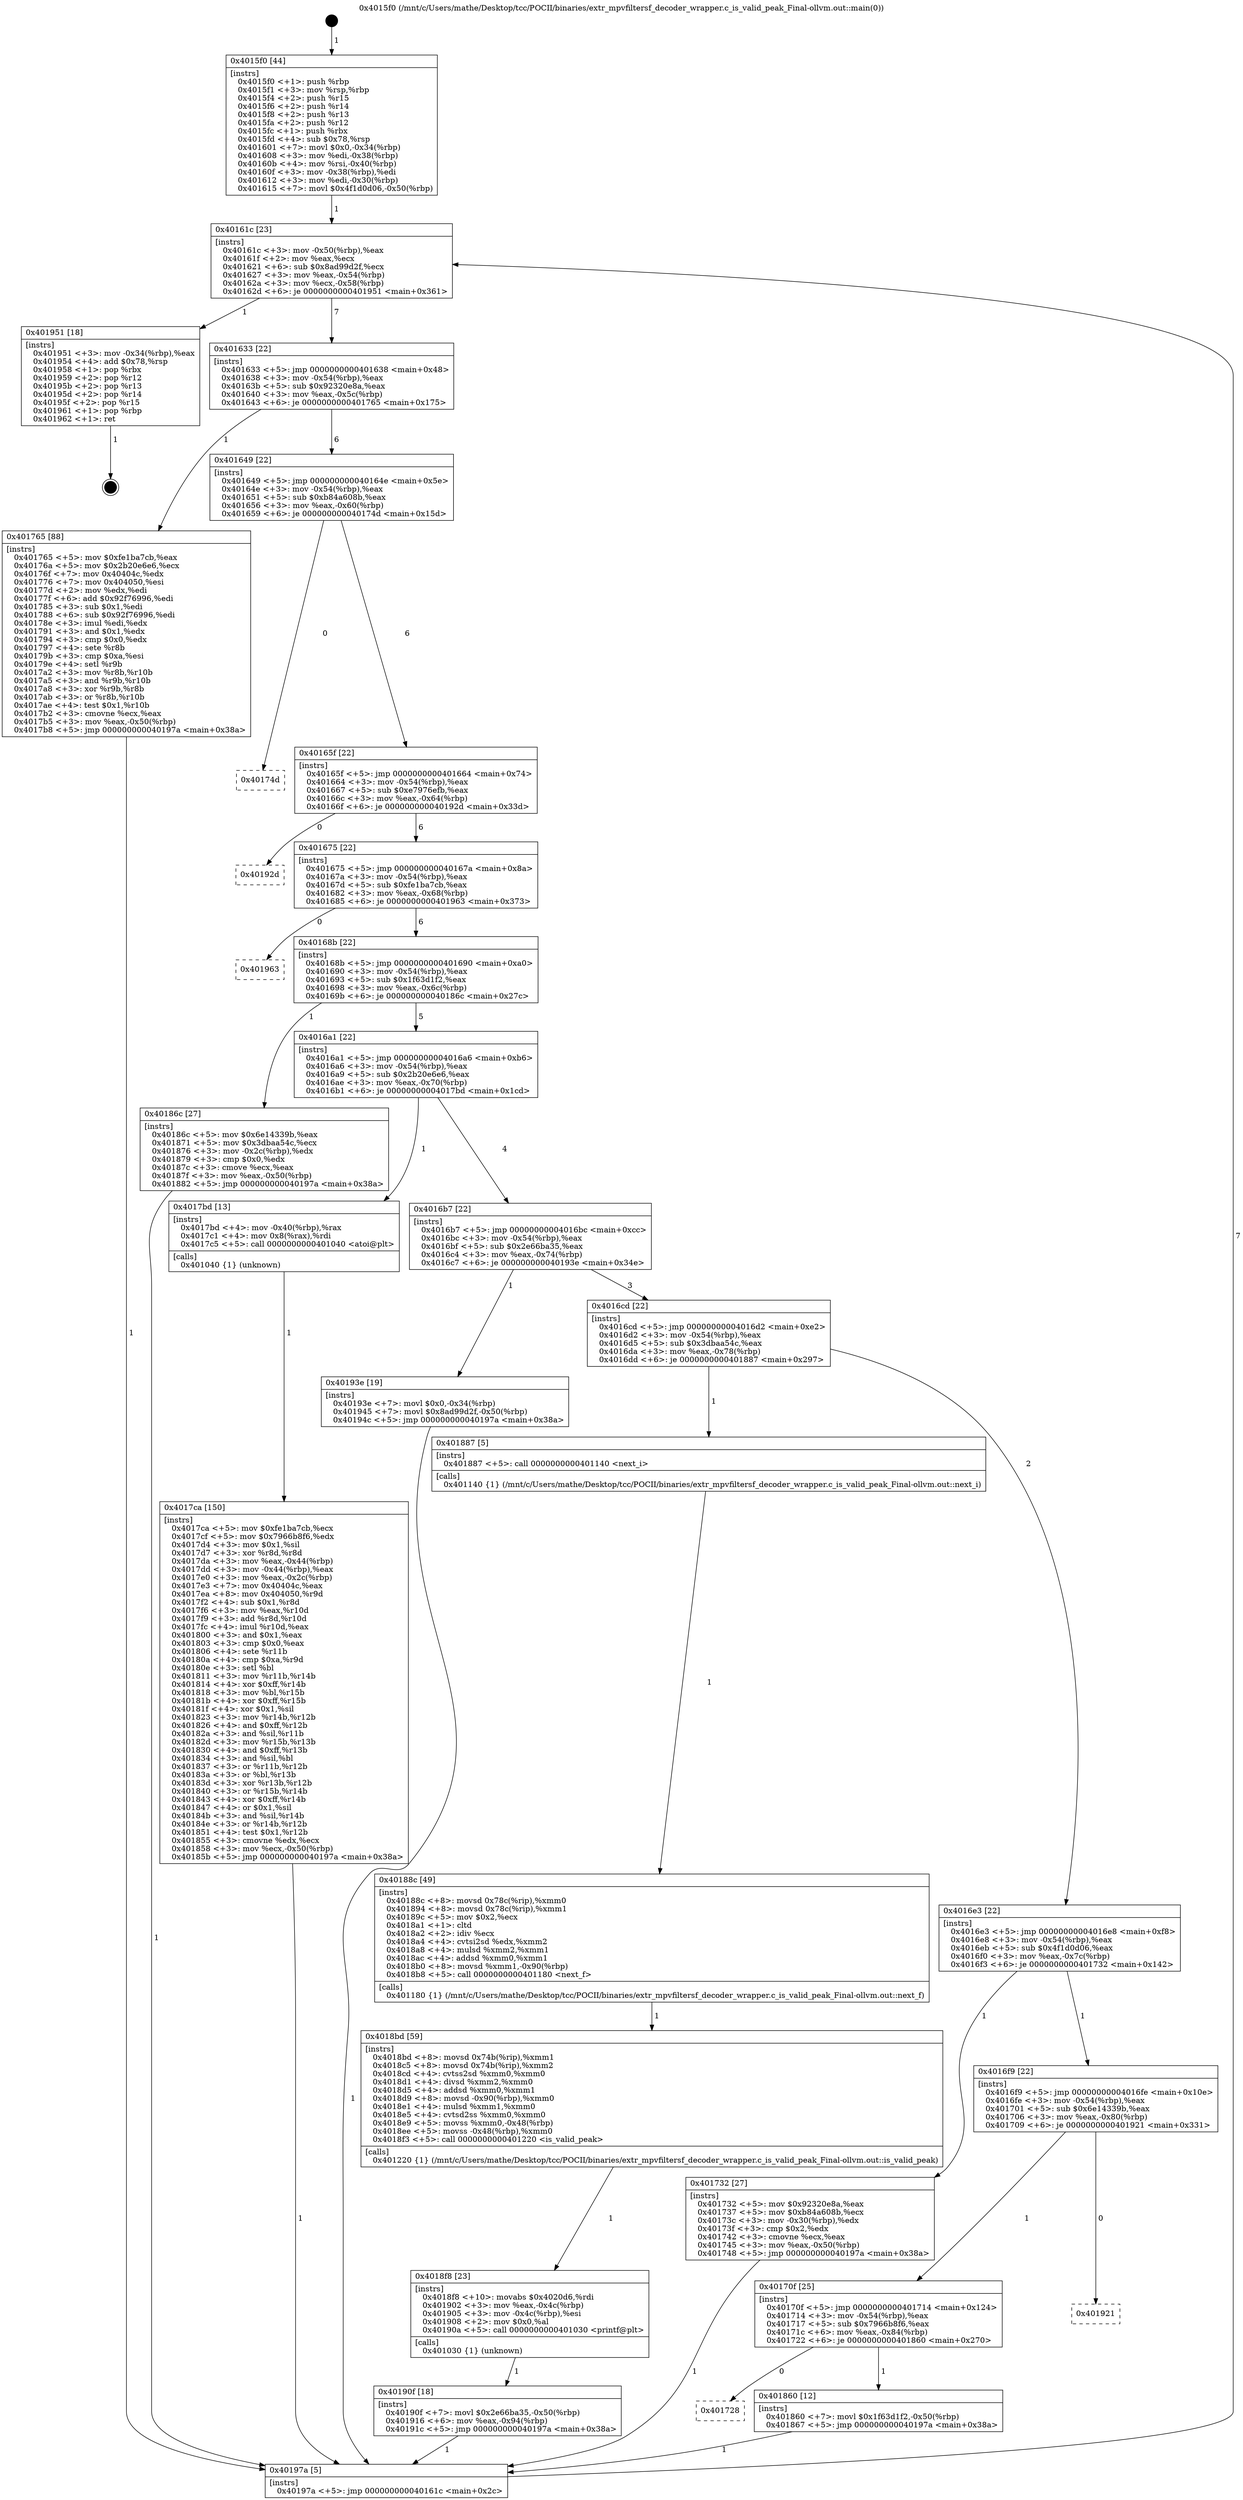 digraph "0x4015f0" {
  label = "0x4015f0 (/mnt/c/Users/mathe/Desktop/tcc/POCII/binaries/extr_mpvfiltersf_decoder_wrapper.c_is_valid_peak_Final-ollvm.out::main(0))"
  labelloc = "t"
  node[shape=record]

  Entry [label="",width=0.3,height=0.3,shape=circle,fillcolor=black,style=filled]
  "0x40161c" [label="{
     0x40161c [23]\l
     | [instrs]\l
     &nbsp;&nbsp;0x40161c \<+3\>: mov -0x50(%rbp),%eax\l
     &nbsp;&nbsp;0x40161f \<+2\>: mov %eax,%ecx\l
     &nbsp;&nbsp;0x401621 \<+6\>: sub $0x8ad99d2f,%ecx\l
     &nbsp;&nbsp;0x401627 \<+3\>: mov %eax,-0x54(%rbp)\l
     &nbsp;&nbsp;0x40162a \<+3\>: mov %ecx,-0x58(%rbp)\l
     &nbsp;&nbsp;0x40162d \<+6\>: je 0000000000401951 \<main+0x361\>\l
  }"]
  "0x401951" [label="{
     0x401951 [18]\l
     | [instrs]\l
     &nbsp;&nbsp;0x401951 \<+3\>: mov -0x34(%rbp),%eax\l
     &nbsp;&nbsp;0x401954 \<+4\>: add $0x78,%rsp\l
     &nbsp;&nbsp;0x401958 \<+1\>: pop %rbx\l
     &nbsp;&nbsp;0x401959 \<+2\>: pop %r12\l
     &nbsp;&nbsp;0x40195b \<+2\>: pop %r13\l
     &nbsp;&nbsp;0x40195d \<+2\>: pop %r14\l
     &nbsp;&nbsp;0x40195f \<+2\>: pop %r15\l
     &nbsp;&nbsp;0x401961 \<+1\>: pop %rbp\l
     &nbsp;&nbsp;0x401962 \<+1\>: ret\l
  }"]
  "0x401633" [label="{
     0x401633 [22]\l
     | [instrs]\l
     &nbsp;&nbsp;0x401633 \<+5\>: jmp 0000000000401638 \<main+0x48\>\l
     &nbsp;&nbsp;0x401638 \<+3\>: mov -0x54(%rbp),%eax\l
     &nbsp;&nbsp;0x40163b \<+5\>: sub $0x92320e8a,%eax\l
     &nbsp;&nbsp;0x401640 \<+3\>: mov %eax,-0x5c(%rbp)\l
     &nbsp;&nbsp;0x401643 \<+6\>: je 0000000000401765 \<main+0x175\>\l
  }"]
  Exit [label="",width=0.3,height=0.3,shape=circle,fillcolor=black,style=filled,peripheries=2]
  "0x401765" [label="{
     0x401765 [88]\l
     | [instrs]\l
     &nbsp;&nbsp;0x401765 \<+5\>: mov $0xfe1ba7cb,%eax\l
     &nbsp;&nbsp;0x40176a \<+5\>: mov $0x2b20e6e6,%ecx\l
     &nbsp;&nbsp;0x40176f \<+7\>: mov 0x40404c,%edx\l
     &nbsp;&nbsp;0x401776 \<+7\>: mov 0x404050,%esi\l
     &nbsp;&nbsp;0x40177d \<+2\>: mov %edx,%edi\l
     &nbsp;&nbsp;0x40177f \<+6\>: add $0x92f76996,%edi\l
     &nbsp;&nbsp;0x401785 \<+3\>: sub $0x1,%edi\l
     &nbsp;&nbsp;0x401788 \<+6\>: sub $0x92f76996,%edi\l
     &nbsp;&nbsp;0x40178e \<+3\>: imul %edi,%edx\l
     &nbsp;&nbsp;0x401791 \<+3\>: and $0x1,%edx\l
     &nbsp;&nbsp;0x401794 \<+3\>: cmp $0x0,%edx\l
     &nbsp;&nbsp;0x401797 \<+4\>: sete %r8b\l
     &nbsp;&nbsp;0x40179b \<+3\>: cmp $0xa,%esi\l
     &nbsp;&nbsp;0x40179e \<+4\>: setl %r9b\l
     &nbsp;&nbsp;0x4017a2 \<+3\>: mov %r8b,%r10b\l
     &nbsp;&nbsp;0x4017a5 \<+3\>: and %r9b,%r10b\l
     &nbsp;&nbsp;0x4017a8 \<+3\>: xor %r9b,%r8b\l
     &nbsp;&nbsp;0x4017ab \<+3\>: or %r8b,%r10b\l
     &nbsp;&nbsp;0x4017ae \<+4\>: test $0x1,%r10b\l
     &nbsp;&nbsp;0x4017b2 \<+3\>: cmovne %ecx,%eax\l
     &nbsp;&nbsp;0x4017b5 \<+3\>: mov %eax,-0x50(%rbp)\l
     &nbsp;&nbsp;0x4017b8 \<+5\>: jmp 000000000040197a \<main+0x38a\>\l
  }"]
  "0x401649" [label="{
     0x401649 [22]\l
     | [instrs]\l
     &nbsp;&nbsp;0x401649 \<+5\>: jmp 000000000040164e \<main+0x5e\>\l
     &nbsp;&nbsp;0x40164e \<+3\>: mov -0x54(%rbp),%eax\l
     &nbsp;&nbsp;0x401651 \<+5\>: sub $0xb84a608b,%eax\l
     &nbsp;&nbsp;0x401656 \<+3\>: mov %eax,-0x60(%rbp)\l
     &nbsp;&nbsp;0x401659 \<+6\>: je 000000000040174d \<main+0x15d\>\l
  }"]
  "0x40190f" [label="{
     0x40190f [18]\l
     | [instrs]\l
     &nbsp;&nbsp;0x40190f \<+7\>: movl $0x2e66ba35,-0x50(%rbp)\l
     &nbsp;&nbsp;0x401916 \<+6\>: mov %eax,-0x94(%rbp)\l
     &nbsp;&nbsp;0x40191c \<+5\>: jmp 000000000040197a \<main+0x38a\>\l
  }"]
  "0x40174d" [label="{
     0x40174d\l
  }", style=dashed]
  "0x40165f" [label="{
     0x40165f [22]\l
     | [instrs]\l
     &nbsp;&nbsp;0x40165f \<+5\>: jmp 0000000000401664 \<main+0x74\>\l
     &nbsp;&nbsp;0x401664 \<+3\>: mov -0x54(%rbp),%eax\l
     &nbsp;&nbsp;0x401667 \<+5\>: sub $0xe7976efb,%eax\l
     &nbsp;&nbsp;0x40166c \<+3\>: mov %eax,-0x64(%rbp)\l
     &nbsp;&nbsp;0x40166f \<+6\>: je 000000000040192d \<main+0x33d\>\l
  }"]
  "0x4018f8" [label="{
     0x4018f8 [23]\l
     | [instrs]\l
     &nbsp;&nbsp;0x4018f8 \<+10\>: movabs $0x4020d6,%rdi\l
     &nbsp;&nbsp;0x401902 \<+3\>: mov %eax,-0x4c(%rbp)\l
     &nbsp;&nbsp;0x401905 \<+3\>: mov -0x4c(%rbp),%esi\l
     &nbsp;&nbsp;0x401908 \<+2\>: mov $0x0,%al\l
     &nbsp;&nbsp;0x40190a \<+5\>: call 0000000000401030 \<printf@plt\>\l
     | [calls]\l
     &nbsp;&nbsp;0x401030 \{1\} (unknown)\l
  }"]
  "0x40192d" [label="{
     0x40192d\l
  }", style=dashed]
  "0x401675" [label="{
     0x401675 [22]\l
     | [instrs]\l
     &nbsp;&nbsp;0x401675 \<+5\>: jmp 000000000040167a \<main+0x8a\>\l
     &nbsp;&nbsp;0x40167a \<+3\>: mov -0x54(%rbp),%eax\l
     &nbsp;&nbsp;0x40167d \<+5\>: sub $0xfe1ba7cb,%eax\l
     &nbsp;&nbsp;0x401682 \<+3\>: mov %eax,-0x68(%rbp)\l
     &nbsp;&nbsp;0x401685 \<+6\>: je 0000000000401963 \<main+0x373\>\l
  }"]
  "0x4018bd" [label="{
     0x4018bd [59]\l
     | [instrs]\l
     &nbsp;&nbsp;0x4018bd \<+8\>: movsd 0x74b(%rip),%xmm1\l
     &nbsp;&nbsp;0x4018c5 \<+8\>: movsd 0x74b(%rip),%xmm2\l
     &nbsp;&nbsp;0x4018cd \<+4\>: cvtss2sd %xmm0,%xmm0\l
     &nbsp;&nbsp;0x4018d1 \<+4\>: divsd %xmm2,%xmm0\l
     &nbsp;&nbsp;0x4018d5 \<+4\>: addsd %xmm0,%xmm1\l
     &nbsp;&nbsp;0x4018d9 \<+8\>: movsd -0x90(%rbp),%xmm0\l
     &nbsp;&nbsp;0x4018e1 \<+4\>: mulsd %xmm1,%xmm0\l
     &nbsp;&nbsp;0x4018e5 \<+4\>: cvtsd2ss %xmm0,%xmm0\l
     &nbsp;&nbsp;0x4018e9 \<+5\>: movss %xmm0,-0x48(%rbp)\l
     &nbsp;&nbsp;0x4018ee \<+5\>: movss -0x48(%rbp),%xmm0\l
     &nbsp;&nbsp;0x4018f3 \<+5\>: call 0000000000401220 \<is_valid_peak\>\l
     | [calls]\l
     &nbsp;&nbsp;0x401220 \{1\} (/mnt/c/Users/mathe/Desktop/tcc/POCII/binaries/extr_mpvfiltersf_decoder_wrapper.c_is_valid_peak_Final-ollvm.out::is_valid_peak)\l
  }"]
  "0x401963" [label="{
     0x401963\l
  }", style=dashed]
  "0x40168b" [label="{
     0x40168b [22]\l
     | [instrs]\l
     &nbsp;&nbsp;0x40168b \<+5\>: jmp 0000000000401690 \<main+0xa0\>\l
     &nbsp;&nbsp;0x401690 \<+3\>: mov -0x54(%rbp),%eax\l
     &nbsp;&nbsp;0x401693 \<+5\>: sub $0x1f63d1f2,%eax\l
     &nbsp;&nbsp;0x401698 \<+3\>: mov %eax,-0x6c(%rbp)\l
     &nbsp;&nbsp;0x40169b \<+6\>: je 000000000040186c \<main+0x27c\>\l
  }"]
  "0x40188c" [label="{
     0x40188c [49]\l
     | [instrs]\l
     &nbsp;&nbsp;0x40188c \<+8\>: movsd 0x78c(%rip),%xmm0\l
     &nbsp;&nbsp;0x401894 \<+8\>: movsd 0x78c(%rip),%xmm1\l
     &nbsp;&nbsp;0x40189c \<+5\>: mov $0x2,%ecx\l
     &nbsp;&nbsp;0x4018a1 \<+1\>: cltd\l
     &nbsp;&nbsp;0x4018a2 \<+2\>: idiv %ecx\l
     &nbsp;&nbsp;0x4018a4 \<+4\>: cvtsi2sd %edx,%xmm2\l
     &nbsp;&nbsp;0x4018a8 \<+4\>: mulsd %xmm2,%xmm1\l
     &nbsp;&nbsp;0x4018ac \<+4\>: addsd %xmm0,%xmm1\l
     &nbsp;&nbsp;0x4018b0 \<+8\>: movsd %xmm1,-0x90(%rbp)\l
     &nbsp;&nbsp;0x4018b8 \<+5\>: call 0000000000401180 \<next_f\>\l
     | [calls]\l
     &nbsp;&nbsp;0x401180 \{1\} (/mnt/c/Users/mathe/Desktop/tcc/POCII/binaries/extr_mpvfiltersf_decoder_wrapper.c_is_valid_peak_Final-ollvm.out::next_f)\l
  }"]
  "0x40186c" [label="{
     0x40186c [27]\l
     | [instrs]\l
     &nbsp;&nbsp;0x40186c \<+5\>: mov $0x6e14339b,%eax\l
     &nbsp;&nbsp;0x401871 \<+5\>: mov $0x3dbaa54c,%ecx\l
     &nbsp;&nbsp;0x401876 \<+3\>: mov -0x2c(%rbp),%edx\l
     &nbsp;&nbsp;0x401879 \<+3\>: cmp $0x0,%edx\l
     &nbsp;&nbsp;0x40187c \<+3\>: cmove %ecx,%eax\l
     &nbsp;&nbsp;0x40187f \<+3\>: mov %eax,-0x50(%rbp)\l
     &nbsp;&nbsp;0x401882 \<+5\>: jmp 000000000040197a \<main+0x38a\>\l
  }"]
  "0x4016a1" [label="{
     0x4016a1 [22]\l
     | [instrs]\l
     &nbsp;&nbsp;0x4016a1 \<+5\>: jmp 00000000004016a6 \<main+0xb6\>\l
     &nbsp;&nbsp;0x4016a6 \<+3\>: mov -0x54(%rbp),%eax\l
     &nbsp;&nbsp;0x4016a9 \<+5\>: sub $0x2b20e6e6,%eax\l
     &nbsp;&nbsp;0x4016ae \<+3\>: mov %eax,-0x70(%rbp)\l
     &nbsp;&nbsp;0x4016b1 \<+6\>: je 00000000004017bd \<main+0x1cd\>\l
  }"]
  "0x401728" [label="{
     0x401728\l
  }", style=dashed]
  "0x4017bd" [label="{
     0x4017bd [13]\l
     | [instrs]\l
     &nbsp;&nbsp;0x4017bd \<+4\>: mov -0x40(%rbp),%rax\l
     &nbsp;&nbsp;0x4017c1 \<+4\>: mov 0x8(%rax),%rdi\l
     &nbsp;&nbsp;0x4017c5 \<+5\>: call 0000000000401040 \<atoi@plt\>\l
     | [calls]\l
     &nbsp;&nbsp;0x401040 \{1\} (unknown)\l
  }"]
  "0x4016b7" [label="{
     0x4016b7 [22]\l
     | [instrs]\l
     &nbsp;&nbsp;0x4016b7 \<+5\>: jmp 00000000004016bc \<main+0xcc\>\l
     &nbsp;&nbsp;0x4016bc \<+3\>: mov -0x54(%rbp),%eax\l
     &nbsp;&nbsp;0x4016bf \<+5\>: sub $0x2e66ba35,%eax\l
     &nbsp;&nbsp;0x4016c4 \<+3\>: mov %eax,-0x74(%rbp)\l
     &nbsp;&nbsp;0x4016c7 \<+6\>: je 000000000040193e \<main+0x34e\>\l
  }"]
  "0x401860" [label="{
     0x401860 [12]\l
     | [instrs]\l
     &nbsp;&nbsp;0x401860 \<+7\>: movl $0x1f63d1f2,-0x50(%rbp)\l
     &nbsp;&nbsp;0x401867 \<+5\>: jmp 000000000040197a \<main+0x38a\>\l
  }"]
  "0x40193e" [label="{
     0x40193e [19]\l
     | [instrs]\l
     &nbsp;&nbsp;0x40193e \<+7\>: movl $0x0,-0x34(%rbp)\l
     &nbsp;&nbsp;0x401945 \<+7\>: movl $0x8ad99d2f,-0x50(%rbp)\l
     &nbsp;&nbsp;0x40194c \<+5\>: jmp 000000000040197a \<main+0x38a\>\l
  }"]
  "0x4016cd" [label="{
     0x4016cd [22]\l
     | [instrs]\l
     &nbsp;&nbsp;0x4016cd \<+5\>: jmp 00000000004016d2 \<main+0xe2\>\l
     &nbsp;&nbsp;0x4016d2 \<+3\>: mov -0x54(%rbp),%eax\l
     &nbsp;&nbsp;0x4016d5 \<+5\>: sub $0x3dbaa54c,%eax\l
     &nbsp;&nbsp;0x4016da \<+3\>: mov %eax,-0x78(%rbp)\l
     &nbsp;&nbsp;0x4016dd \<+6\>: je 0000000000401887 \<main+0x297\>\l
  }"]
  "0x40170f" [label="{
     0x40170f [25]\l
     | [instrs]\l
     &nbsp;&nbsp;0x40170f \<+5\>: jmp 0000000000401714 \<main+0x124\>\l
     &nbsp;&nbsp;0x401714 \<+3\>: mov -0x54(%rbp),%eax\l
     &nbsp;&nbsp;0x401717 \<+5\>: sub $0x7966b8f6,%eax\l
     &nbsp;&nbsp;0x40171c \<+6\>: mov %eax,-0x84(%rbp)\l
     &nbsp;&nbsp;0x401722 \<+6\>: je 0000000000401860 \<main+0x270\>\l
  }"]
  "0x401887" [label="{
     0x401887 [5]\l
     | [instrs]\l
     &nbsp;&nbsp;0x401887 \<+5\>: call 0000000000401140 \<next_i\>\l
     | [calls]\l
     &nbsp;&nbsp;0x401140 \{1\} (/mnt/c/Users/mathe/Desktop/tcc/POCII/binaries/extr_mpvfiltersf_decoder_wrapper.c_is_valid_peak_Final-ollvm.out::next_i)\l
  }"]
  "0x4016e3" [label="{
     0x4016e3 [22]\l
     | [instrs]\l
     &nbsp;&nbsp;0x4016e3 \<+5\>: jmp 00000000004016e8 \<main+0xf8\>\l
     &nbsp;&nbsp;0x4016e8 \<+3\>: mov -0x54(%rbp),%eax\l
     &nbsp;&nbsp;0x4016eb \<+5\>: sub $0x4f1d0d06,%eax\l
     &nbsp;&nbsp;0x4016f0 \<+3\>: mov %eax,-0x7c(%rbp)\l
     &nbsp;&nbsp;0x4016f3 \<+6\>: je 0000000000401732 \<main+0x142\>\l
  }"]
  "0x401921" [label="{
     0x401921\l
  }", style=dashed]
  "0x401732" [label="{
     0x401732 [27]\l
     | [instrs]\l
     &nbsp;&nbsp;0x401732 \<+5\>: mov $0x92320e8a,%eax\l
     &nbsp;&nbsp;0x401737 \<+5\>: mov $0xb84a608b,%ecx\l
     &nbsp;&nbsp;0x40173c \<+3\>: mov -0x30(%rbp),%edx\l
     &nbsp;&nbsp;0x40173f \<+3\>: cmp $0x2,%edx\l
     &nbsp;&nbsp;0x401742 \<+3\>: cmovne %ecx,%eax\l
     &nbsp;&nbsp;0x401745 \<+3\>: mov %eax,-0x50(%rbp)\l
     &nbsp;&nbsp;0x401748 \<+5\>: jmp 000000000040197a \<main+0x38a\>\l
  }"]
  "0x4016f9" [label="{
     0x4016f9 [22]\l
     | [instrs]\l
     &nbsp;&nbsp;0x4016f9 \<+5\>: jmp 00000000004016fe \<main+0x10e\>\l
     &nbsp;&nbsp;0x4016fe \<+3\>: mov -0x54(%rbp),%eax\l
     &nbsp;&nbsp;0x401701 \<+5\>: sub $0x6e14339b,%eax\l
     &nbsp;&nbsp;0x401706 \<+3\>: mov %eax,-0x80(%rbp)\l
     &nbsp;&nbsp;0x401709 \<+6\>: je 0000000000401921 \<main+0x331\>\l
  }"]
  "0x40197a" [label="{
     0x40197a [5]\l
     | [instrs]\l
     &nbsp;&nbsp;0x40197a \<+5\>: jmp 000000000040161c \<main+0x2c\>\l
  }"]
  "0x4015f0" [label="{
     0x4015f0 [44]\l
     | [instrs]\l
     &nbsp;&nbsp;0x4015f0 \<+1\>: push %rbp\l
     &nbsp;&nbsp;0x4015f1 \<+3\>: mov %rsp,%rbp\l
     &nbsp;&nbsp;0x4015f4 \<+2\>: push %r15\l
     &nbsp;&nbsp;0x4015f6 \<+2\>: push %r14\l
     &nbsp;&nbsp;0x4015f8 \<+2\>: push %r13\l
     &nbsp;&nbsp;0x4015fa \<+2\>: push %r12\l
     &nbsp;&nbsp;0x4015fc \<+1\>: push %rbx\l
     &nbsp;&nbsp;0x4015fd \<+4\>: sub $0x78,%rsp\l
     &nbsp;&nbsp;0x401601 \<+7\>: movl $0x0,-0x34(%rbp)\l
     &nbsp;&nbsp;0x401608 \<+3\>: mov %edi,-0x38(%rbp)\l
     &nbsp;&nbsp;0x40160b \<+4\>: mov %rsi,-0x40(%rbp)\l
     &nbsp;&nbsp;0x40160f \<+3\>: mov -0x38(%rbp),%edi\l
     &nbsp;&nbsp;0x401612 \<+3\>: mov %edi,-0x30(%rbp)\l
     &nbsp;&nbsp;0x401615 \<+7\>: movl $0x4f1d0d06,-0x50(%rbp)\l
  }"]
  "0x4017ca" [label="{
     0x4017ca [150]\l
     | [instrs]\l
     &nbsp;&nbsp;0x4017ca \<+5\>: mov $0xfe1ba7cb,%ecx\l
     &nbsp;&nbsp;0x4017cf \<+5\>: mov $0x7966b8f6,%edx\l
     &nbsp;&nbsp;0x4017d4 \<+3\>: mov $0x1,%sil\l
     &nbsp;&nbsp;0x4017d7 \<+3\>: xor %r8d,%r8d\l
     &nbsp;&nbsp;0x4017da \<+3\>: mov %eax,-0x44(%rbp)\l
     &nbsp;&nbsp;0x4017dd \<+3\>: mov -0x44(%rbp),%eax\l
     &nbsp;&nbsp;0x4017e0 \<+3\>: mov %eax,-0x2c(%rbp)\l
     &nbsp;&nbsp;0x4017e3 \<+7\>: mov 0x40404c,%eax\l
     &nbsp;&nbsp;0x4017ea \<+8\>: mov 0x404050,%r9d\l
     &nbsp;&nbsp;0x4017f2 \<+4\>: sub $0x1,%r8d\l
     &nbsp;&nbsp;0x4017f6 \<+3\>: mov %eax,%r10d\l
     &nbsp;&nbsp;0x4017f9 \<+3\>: add %r8d,%r10d\l
     &nbsp;&nbsp;0x4017fc \<+4\>: imul %r10d,%eax\l
     &nbsp;&nbsp;0x401800 \<+3\>: and $0x1,%eax\l
     &nbsp;&nbsp;0x401803 \<+3\>: cmp $0x0,%eax\l
     &nbsp;&nbsp;0x401806 \<+4\>: sete %r11b\l
     &nbsp;&nbsp;0x40180a \<+4\>: cmp $0xa,%r9d\l
     &nbsp;&nbsp;0x40180e \<+3\>: setl %bl\l
     &nbsp;&nbsp;0x401811 \<+3\>: mov %r11b,%r14b\l
     &nbsp;&nbsp;0x401814 \<+4\>: xor $0xff,%r14b\l
     &nbsp;&nbsp;0x401818 \<+3\>: mov %bl,%r15b\l
     &nbsp;&nbsp;0x40181b \<+4\>: xor $0xff,%r15b\l
     &nbsp;&nbsp;0x40181f \<+4\>: xor $0x1,%sil\l
     &nbsp;&nbsp;0x401823 \<+3\>: mov %r14b,%r12b\l
     &nbsp;&nbsp;0x401826 \<+4\>: and $0xff,%r12b\l
     &nbsp;&nbsp;0x40182a \<+3\>: and %sil,%r11b\l
     &nbsp;&nbsp;0x40182d \<+3\>: mov %r15b,%r13b\l
     &nbsp;&nbsp;0x401830 \<+4\>: and $0xff,%r13b\l
     &nbsp;&nbsp;0x401834 \<+3\>: and %sil,%bl\l
     &nbsp;&nbsp;0x401837 \<+3\>: or %r11b,%r12b\l
     &nbsp;&nbsp;0x40183a \<+3\>: or %bl,%r13b\l
     &nbsp;&nbsp;0x40183d \<+3\>: xor %r13b,%r12b\l
     &nbsp;&nbsp;0x401840 \<+3\>: or %r15b,%r14b\l
     &nbsp;&nbsp;0x401843 \<+4\>: xor $0xff,%r14b\l
     &nbsp;&nbsp;0x401847 \<+4\>: or $0x1,%sil\l
     &nbsp;&nbsp;0x40184b \<+3\>: and %sil,%r14b\l
     &nbsp;&nbsp;0x40184e \<+3\>: or %r14b,%r12b\l
     &nbsp;&nbsp;0x401851 \<+4\>: test $0x1,%r12b\l
     &nbsp;&nbsp;0x401855 \<+3\>: cmovne %edx,%ecx\l
     &nbsp;&nbsp;0x401858 \<+3\>: mov %ecx,-0x50(%rbp)\l
     &nbsp;&nbsp;0x40185b \<+5\>: jmp 000000000040197a \<main+0x38a\>\l
  }"]
  Entry -> "0x4015f0" [label=" 1"]
  "0x40161c" -> "0x401951" [label=" 1"]
  "0x40161c" -> "0x401633" [label=" 7"]
  "0x401951" -> Exit [label=" 1"]
  "0x401633" -> "0x401765" [label=" 1"]
  "0x401633" -> "0x401649" [label=" 6"]
  "0x40193e" -> "0x40197a" [label=" 1"]
  "0x401649" -> "0x40174d" [label=" 0"]
  "0x401649" -> "0x40165f" [label=" 6"]
  "0x40190f" -> "0x40197a" [label=" 1"]
  "0x40165f" -> "0x40192d" [label=" 0"]
  "0x40165f" -> "0x401675" [label=" 6"]
  "0x4018f8" -> "0x40190f" [label=" 1"]
  "0x401675" -> "0x401963" [label=" 0"]
  "0x401675" -> "0x40168b" [label=" 6"]
  "0x4018bd" -> "0x4018f8" [label=" 1"]
  "0x40168b" -> "0x40186c" [label=" 1"]
  "0x40168b" -> "0x4016a1" [label=" 5"]
  "0x40188c" -> "0x4018bd" [label=" 1"]
  "0x4016a1" -> "0x4017bd" [label=" 1"]
  "0x4016a1" -> "0x4016b7" [label=" 4"]
  "0x401887" -> "0x40188c" [label=" 1"]
  "0x4016b7" -> "0x40193e" [label=" 1"]
  "0x4016b7" -> "0x4016cd" [label=" 3"]
  "0x40186c" -> "0x40197a" [label=" 1"]
  "0x4016cd" -> "0x401887" [label=" 1"]
  "0x4016cd" -> "0x4016e3" [label=" 2"]
  "0x40170f" -> "0x401728" [label=" 0"]
  "0x4016e3" -> "0x401732" [label=" 1"]
  "0x4016e3" -> "0x4016f9" [label=" 1"]
  "0x401732" -> "0x40197a" [label=" 1"]
  "0x4015f0" -> "0x40161c" [label=" 1"]
  "0x40197a" -> "0x40161c" [label=" 7"]
  "0x401765" -> "0x40197a" [label=" 1"]
  "0x4017bd" -> "0x4017ca" [label=" 1"]
  "0x4017ca" -> "0x40197a" [label=" 1"]
  "0x40170f" -> "0x401860" [label=" 1"]
  "0x4016f9" -> "0x401921" [label=" 0"]
  "0x4016f9" -> "0x40170f" [label=" 1"]
  "0x401860" -> "0x40197a" [label=" 1"]
}
